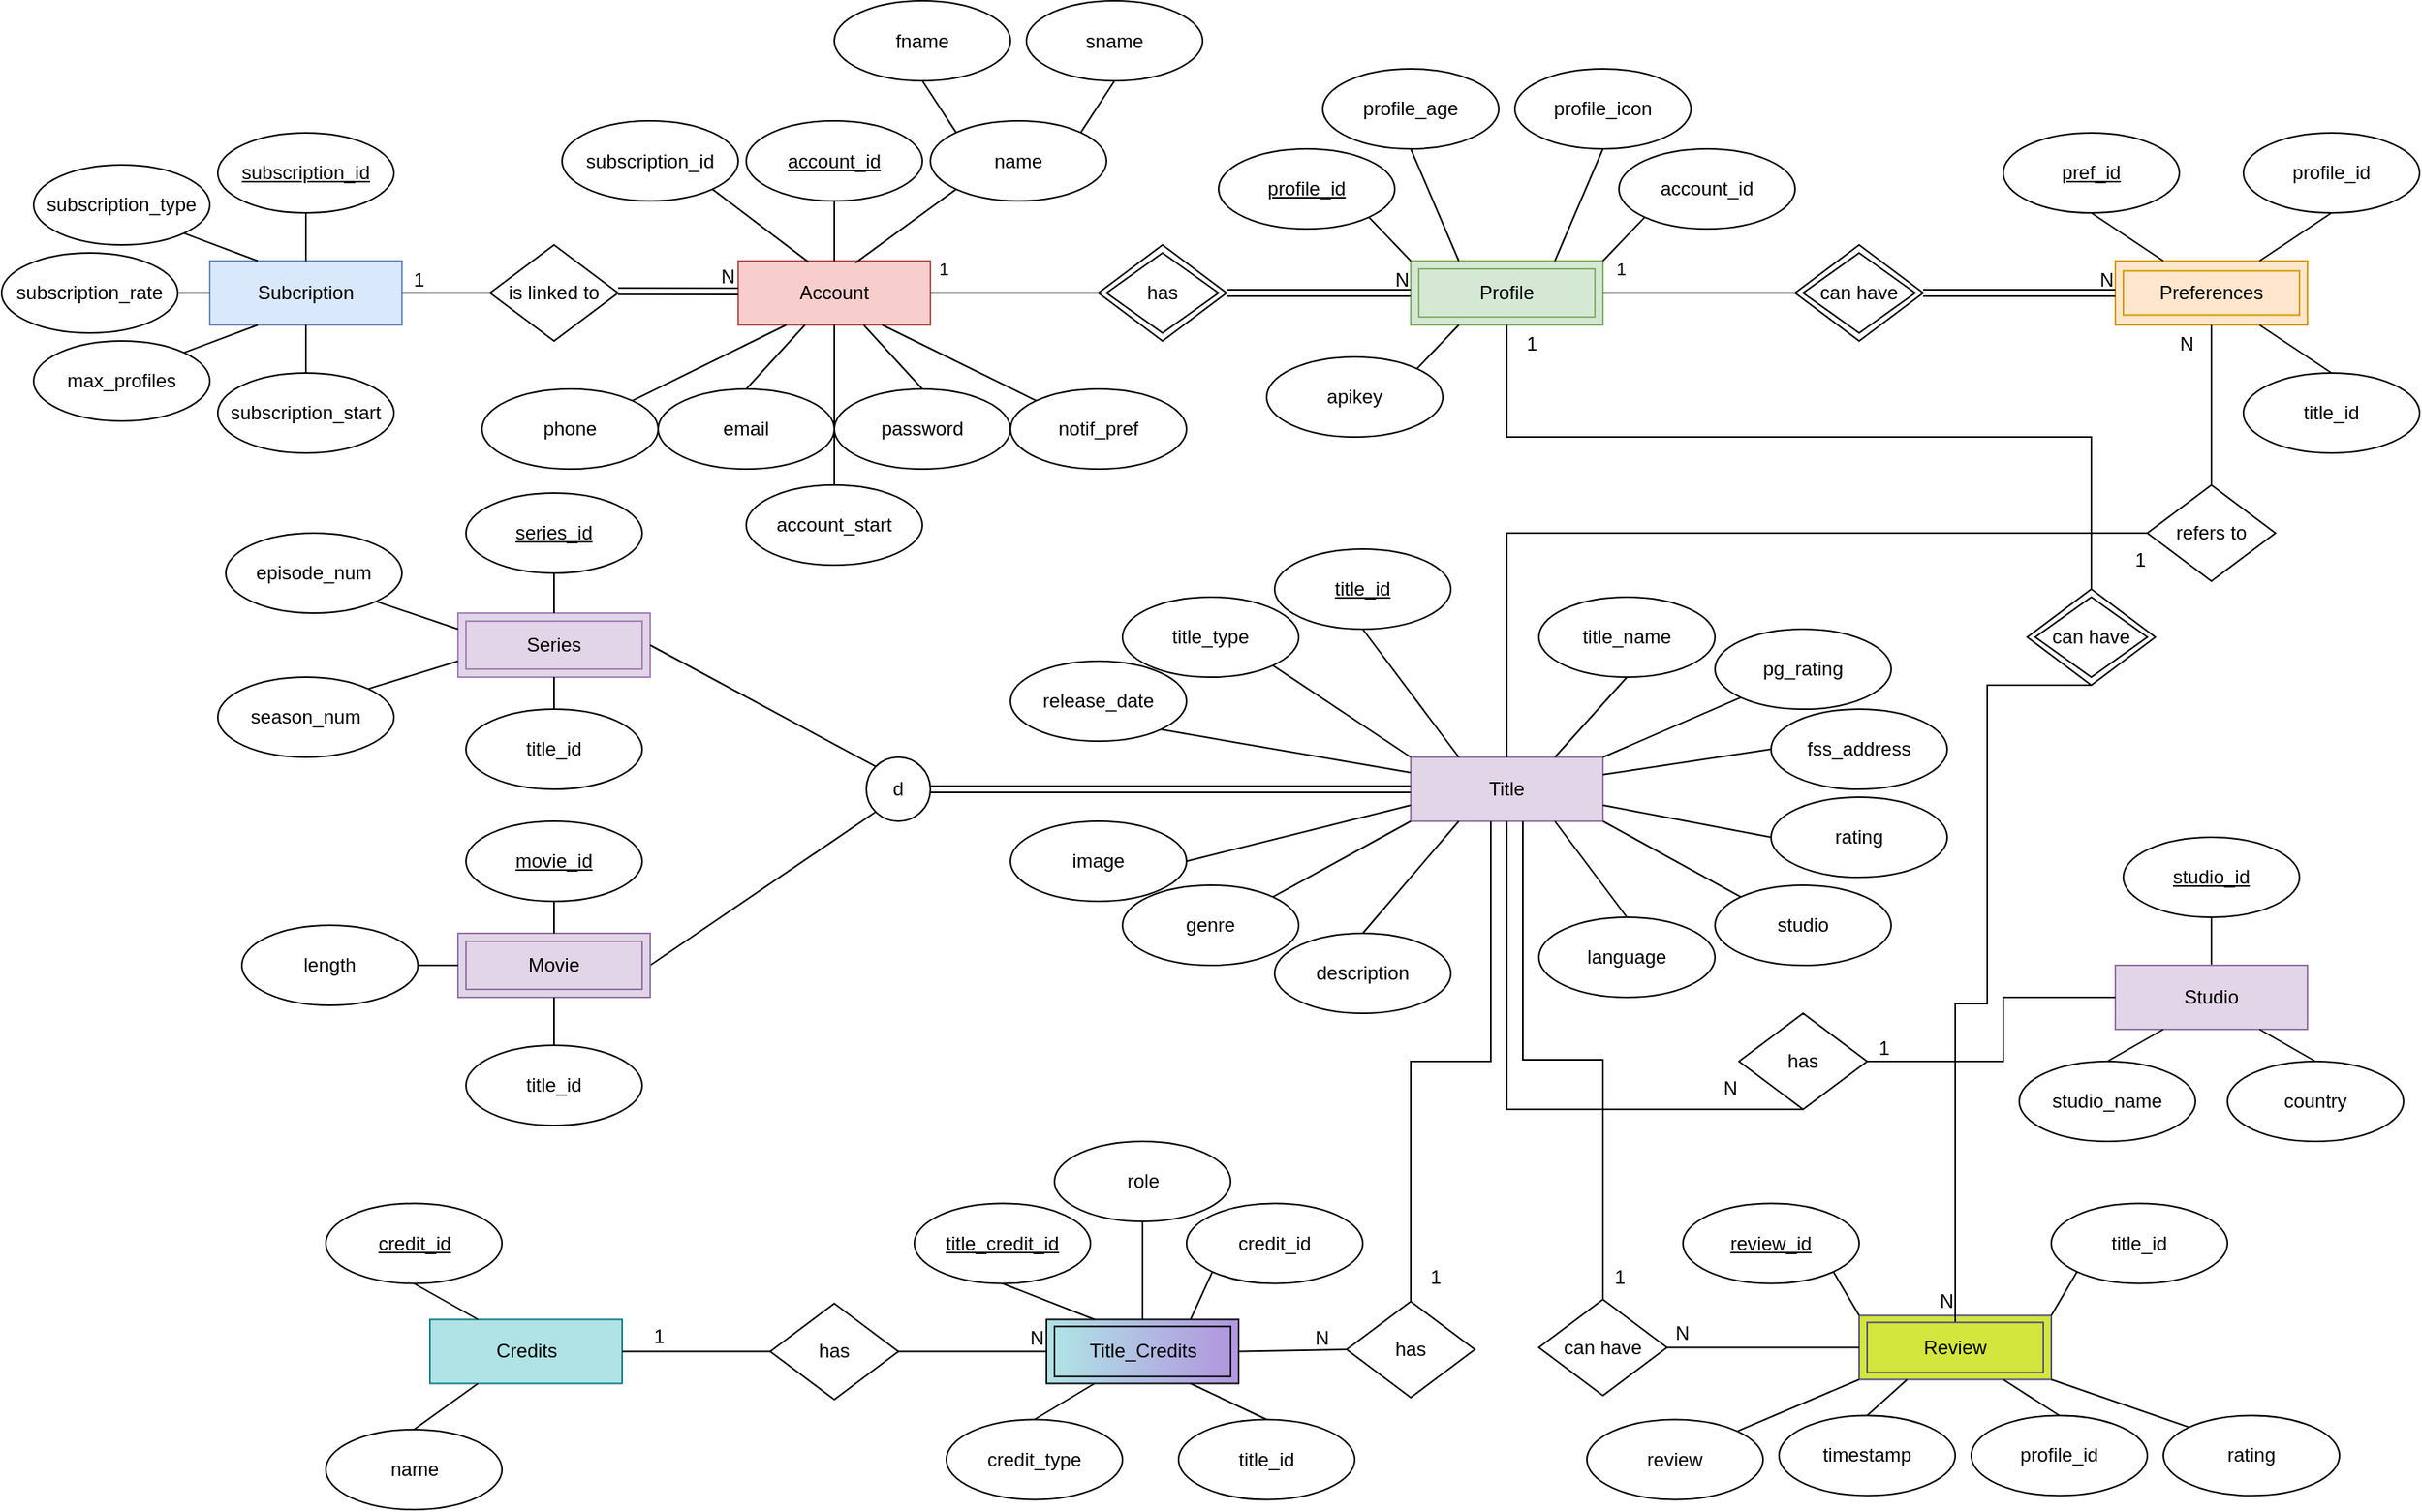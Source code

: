 <mxfile version="24.4.9" type="github">
  <diagram id="R2lEEEUBdFMjLlhIrx00" name="Page-1">
    <mxGraphModel dx="1776" dy="1104" grid="1" gridSize="10" guides="1" tooltips="1" connect="1" arrows="1" fold="1" page="1" pageScale="1" pageWidth="850" pageHeight="1100" math="0" shadow="0" extFonts="Permanent Marker^https://fonts.googleapis.com/css?family=Permanent+Marker">
      <root>
        <mxCell id="0" />
        <mxCell id="1" parent="0" />
        <mxCell id="W5Gu3V_LZRmGCwlLkVDn-148" style="edgeStyle=none;rounded=0;orthogonalLoop=1;jettySize=auto;html=1;exitX=0.5;exitY=1;exitDx=0;exitDy=0;entryX=1;entryY=0;entryDx=0;entryDy=0;strokeColor=default;align=center;verticalAlign=middle;fontFamily=Helvetica;fontSize=11;fontColor=default;labelBackgroundColor=default;endArrow=none;endFill=0;" parent="1" edge="1">
          <mxGeometry relative="1" as="geometry">
            <mxPoint x="541.391" y="808.572" as="targetPoint" />
          </mxGeometry>
        </mxCell>
        <mxCell id="W5Gu3V_LZRmGCwlLkVDn-150" style="edgeStyle=none;rounded=0;orthogonalLoop=1;jettySize=auto;html=1;exitX=0.5;exitY=1;exitDx=0;exitDy=0;entryX=0;entryY=0;entryDx=0;entryDy=0;strokeColor=default;align=center;verticalAlign=middle;fontFamily=Helvetica;fontSize=11;fontColor=default;labelBackgroundColor=default;endArrow=none;endFill=0;" parent="1" edge="1">
          <mxGeometry relative="1" as="geometry">
            <mxPoint x="463.609" y="808.572" as="targetPoint" />
          </mxGeometry>
        </mxCell>
        <mxCell id="sx9IMtEY6BEjtZbtCogX-182" value="Subcription" style="rounded=0;whiteSpace=wrap;html=1;fillColor=#dae8fc;strokeColor=#6c8ebf;" parent="1" vertex="1">
          <mxGeometry x="190" y="200" width="120" height="40" as="geometry" />
        </mxCell>
        <mxCell id="sx9IMtEY6BEjtZbtCogX-183" value="Account" style="rounded=0;whiteSpace=wrap;html=1;fillColor=#f8cecc;strokeColor=#b85450;" parent="1" vertex="1">
          <mxGeometry x="520" y="200" width="120" height="40" as="geometry" />
        </mxCell>
        <mxCell id="sx9IMtEY6BEjtZbtCogX-184" value="" style="whiteSpace=wrap;html=1;fillColor=#d5e8d4;strokeColor=#82b366;" parent="1" vertex="1">
          <mxGeometry x="940" y="200" width="120" height="40" as="geometry" />
        </mxCell>
        <mxCell id="sx9IMtEY6BEjtZbtCogX-185" value="" style="whiteSpace=wrap;html=1;fillColor=#ffe6cc;strokeColor=#d79b00;" parent="1" vertex="1">
          <mxGeometry x="1380" y="200" width="120" height="40" as="geometry" />
        </mxCell>
        <mxCell id="sx9IMtEY6BEjtZbtCogX-186" value="Title" style="whiteSpace=wrap;html=1;fillColor=#e1d5e7;strokeColor=#9673a6;" parent="1" vertex="1">
          <mxGeometry x="940" y="510" width="120" height="40" as="geometry" />
        </mxCell>
        <mxCell id="sx9IMtEY6BEjtZbtCogX-187" style="edgeStyle=none;rounded=0;orthogonalLoop=1;jettySize=auto;html=1;exitX=1;exitY=0.5;exitDx=0;exitDy=0;entryX=0;entryY=1;entryDx=0;entryDy=0;strokeColor=default;align=center;verticalAlign=middle;fontFamily=Helvetica;fontSize=11;fontColor=default;labelBackgroundColor=default;endArrow=none;endFill=0;" parent="1" source="sx9IMtEY6BEjtZbtCogX-188" target="sx9IMtEY6BEjtZbtCogX-283" edge="1">
          <mxGeometry relative="1" as="geometry" />
        </mxCell>
        <mxCell id="sx9IMtEY6BEjtZbtCogX-188" value="" style="whiteSpace=wrap;html=1;fillColor=#e1d5e7;strokeColor=#9673a6;" parent="1" vertex="1">
          <mxGeometry x="345" y="620" width="120" height="40" as="geometry" />
        </mxCell>
        <mxCell id="sx9IMtEY6BEjtZbtCogX-189" value="" style="whiteSpace=wrap;html=1;fillColor=#e1d5e7;strokeColor=#A680B8;perimeterSpacing=0;" parent="1" vertex="1">
          <mxGeometry x="345" y="420" width="120" height="40" as="geometry" />
        </mxCell>
        <mxCell id="sx9IMtEY6BEjtZbtCogX-190" style="edgeStyle=none;rounded=0;orthogonalLoop=1;jettySize=auto;html=1;exitX=0.5;exitY=1;exitDx=0;exitDy=0;entryX=0.5;entryY=0;entryDx=0;entryDy=0;strokeColor=default;align=center;verticalAlign=middle;fontFamily=Helvetica;fontSize=11;fontColor=default;labelBackgroundColor=default;endArrow=none;endFill=0;" parent="1" source="sx9IMtEY6BEjtZbtCogX-191" target="sx9IMtEY6BEjtZbtCogX-182" edge="1">
          <mxGeometry relative="1" as="geometry" />
        </mxCell>
        <mxCell id="sx9IMtEY6BEjtZbtCogX-191" value="&lt;u&gt;subscription_id&lt;/u&gt;" style="ellipse;whiteSpace=wrap;html=1;" parent="1" vertex="1">
          <mxGeometry x="195" y="120" width="110" height="50" as="geometry" />
        </mxCell>
        <mxCell id="sx9IMtEY6BEjtZbtCogX-192" style="rounded=0;orthogonalLoop=1;jettySize=auto;html=1;exitX=1;exitY=1;exitDx=0;exitDy=0;entryX=0.25;entryY=0;entryDx=0;entryDy=0;endArrow=none;endFill=0;" parent="1" source="sx9IMtEY6BEjtZbtCogX-193" target="sx9IMtEY6BEjtZbtCogX-182" edge="1">
          <mxGeometry relative="1" as="geometry" />
        </mxCell>
        <mxCell id="sx9IMtEY6BEjtZbtCogX-193" value="subscription_type" style="ellipse;whiteSpace=wrap;html=1;" parent="1" vertex="1">
          <mxGeometry x="80" y="140" width="110" height="50" as="geometry" />
        </mxCell>
        <mxCell id="sx9IMtEY6BEjtZbtCogX-194" style="edgeStyle=none;rounded=0;orthogonalLoop=1;jettySize=auto;html=1;exitX=0.5;exitY=1;exitDx=0;exitDy=0;entryX=0.5;entryY=0;entryDx=0;entryDy=0;strokeColor=default;align=center;verticalAlign=middle;fontFamily=Helvetica;fontSize=11;fontColor=default;labelBackgroundColor=default;endArrow=none;endFill=0;" parent="1" source="sx9IMtEY6BEjtZbtCogX-195" target="sx9IMtEY6BEjtZbtCogX-183" edge="1">
          <mxGeometry relative="1" as="geometry" />
        </mxCell>
        <mxCell id="sx9IMtEY6BEjtZbtCogX-195" value="&lt;u&gt;account_id&lt;/u&gt;" style="ellipse;whiteSpace=wrap;html=1;" parent="1" vertex="1">
          <mxGeometry x="525" y="112.5" width="110" height="50" as="geometry" />
        </mxCell>
        <mxCell id="sx9IMtEY6BEjtZbtCogX-196" value="name" style="ellipse;whiteSpace=wrap;html=1;" parent="1" vertex="1">
          <mxGeometry x="640" y="112.5" width="110" height="50" as="geometry" />
        </mxCell>
        <mxCell id="sx9IMtEY6BEjtZbtCogX-197" style="edgeStyle=none;rounded=0;orthogonalLoop=1;jettySize=auto;html=1;exitX=0;exitY=0;exitDx=0;exitDy=0;entryX=0.75;entryY=1;entryDx=0;entryDy=0;strokeColor=default;align=center;verticalAlign=middle;fontFamily=Helvetica;fontSize=11;fontColor=default;labelBackgroundColor=default;endArrow=none;endFill=0;" parent="1" source="sx9IMtEY6BEjtZbtCogX-198" target="sx9IMtEY6BEjtZbtCogX-183" edge="1">
          <mxGeometry relative="1" as="geometry" />
        </mxCell>
        <mxCell id="sx9IMtEY6BEjtZbtCogX-198" value="notif_pref" style="ellipse;whiteSpace=wrap;html=1;" parent="1" vertex="1">
          <mxGeometry x="690" y="280" width="110" height="50" as="geometry" />
        </mxCell>
        <mxCell id="sx9IMtEY6BEjtZbtCogX-199" style="edgeStyle=none;rounded=0;orthogonalLoop=1;jettySize=auto;html=1;exitX=0.5;exitY=0;exitDx=0;exitDy=0;strokeColor=default;align=center;verticalAlign=middle;fontFamily=Helvetica;fontSize=11;fontColor=default;labelBackgroundColor=default;endArrow=none;endFill=0;" parent="1" source="sx9IMtEY6BEjtZbtCogX-200" target="sx9IMtEY6BEjtZbtCogX-183" edge="1">
          <mxGeometry relative="1" as="geometry" />
        </mxCell>
        <mxCell id="sx9IMtEY6BEjtZbtCogX-200" value="password" style="ellipse;whiteSpace=wrap;html=1;" parent="1" vertex="1">
          <mxGeometry x="580" y="280" width="110" height="50" as="geometry" />
        </mxCell>
        <mxCell id="sx9IMtEY6BEjtZbtCogX-201" style="edgeStyle=none;rounded=0;orthogonalLoop=1;jettySize=auto;html=1;exitX=0.5;exitY=0;exitDx=0;exitDy=0;strokeColor=default;align=center;verticalAlign=middle;fontFamily=Helvetica;fontSize=11;fontColor=default;labelBackgroundColor=default;endArrow=none;endFill=0;" parent="1" source="sx9IMtEY6BEjtZbtCogX-202" target="sx9IMtEY6BEjtZbtCogX-183" edge="1">
          <mxGeometry relative="1" as="geometry" />
        </mxCell>
        <mxCell id="sx9IMtEY6BEjtZbtCogX-202" value="email&lt;span style=&quot;color: rgba(0, 0, 0, 0); font-family: monospace; font-size: 0px; text-align: start; text-wrap: nowrap;&quot;&gt;%3CmxGraphModel%3E%3Croot%3E%3CmxCell%20id%3D%220%22%2F%3E%3CmxCell%20id%3D%221%22%20parent%3D%220%22%2F%3E%3CmxCell%20id%3D%222%22%20value%3D%22user_id%22%20style%3D%22ellipse%3BwhiteSpace%3Dwrap%3Bhtml%3D1%3B%22%20vertex%3D%221%22%20parent%3D%221%22%3E%3CmxGeometry%20x%3D%22300%22%20y%3D%22500%22%20width%3D%22110%22%20height%3D%2250%22%20as%3D%22geometry%22%2F%3E%3C%2FmxCell%3E%3C%2Froot%3E%3C%2FmxGraphModel%3E&lt;/span&gt;&lt;span style=&quot;color: rgba(0, 0, 0, 0); font-family: monospace; font-size: 0px; text-align: start; text-wrap: nowrap;&quot;&gt;%3CmxGraphModel%3E%3Croot%3E%3CmxCell%20id%3D%220%22%2F%3E%3CmxCell%20id%3D%221%22%20parent%3D%220%22%2F%3E%3CmxCell%20id%3D%222%22%20value%3D%22user_id%22%20style%3D%22ellipse%3BwhiteSpace%3Dwrap%3Bhtml%3D1%3B%22%20vertex%3D%221%22%20parent%3D%221%22%3E%3CmxGeometry%20x%3D%22300%22%20y%3D%22500%22%20width%3D%22110%22%20height%3D%2250%22%20as%3D%22geometry%22%2F%3E%3C%2FmxCell%3E%3C%2Froot%3E%3C%2FmxGraphModel%3E&lt;/span&gt;" style="ellipse;whiteSpace=wrap;html=1;" parent="1" vertex="1">
          <mxGeometry x="470" y="280" width="110" height="50" as="geometry" />
        </mxCell>
        <mxCell id="sx9IMtEY6BEjtZbtCogX-203" style="rounded=0;orthogonalLoop=1;jettySize=auto;html=1;exitX=1;exitY=0;exitDx=0;exitDy=0;entryX=0.25;entryY=1;entryDx=0;entryDy=0;endArrow=none;endFill=0;" parent="1" source="sx9IMtEY6BEjtZbtCogX-204" target="sx9IMtEY6BEjtZbtCogX-183" edge="1">
          <mxGeometry relative="1" as="geometry" />
        </mxCell>
        <mxCell id="sx9IMtEY6BEjtZbtCogX-204" value="phone" style="ellipse;whiteSpace=wrap;html=1;" parent="1" vertex="1">
          <mxGeometry x="360" y="280" width="110" height="50" as="geometry" />
        </mxCell>
        <mxCell id="sx9IMtEY6BEjtZbtCogX-205" value="subscription_id" style="ellipse;whiteSpace=wrap;html=1;" parent="1" vertex="1">
          <mxGeometry x="410" y="112.5" width="110" height="50" as="geometry" />
        </mxCell>
        <mxCell id="sx9IMtEY6BEjtZbtCogX-206" style="edgeStyle=none;rounded=0;orthogonalLoop=1;jettySize=auto;html=1;exitX=0.5;exitY=1;exitDx=0;exitDy=0;entryX=0;entryY=0;entryDx=0;entryDy=0;strokeColor=default;align=center;verticalAlign=middle;fontFamily=Helvetica;fontSize=11;fontColor=default;labelBackgroundColor=default;endArrow=none;endFill=0;" parent="1" source="sx9IMtEY6BEjtZbtCogX-207" target="sx9IMtEY6BEjtZbtCogX-196" edge="1">
          <mxGeometry relative="1" as="geometry" />
        </mxCell>
        <mxCell id="sx9IMtEY6BEjtZbtCogX-207" value="fname" style="ellipse;whiteSpace=wrap;html=1;" parent="1" vertex="1">
          <mxGeometry x="580" y="37.5" width="110" height="50" as="geometry" />
        </mxCell>
        <mxCell id="sx9IMtEY6BEjtZbtCogX-208" style="edgeStyle=none;rounded=0;orthogonalLoop=1;jettySize=auto;html=1;exitX=0.5;exitY=1;exitDx=0;exitDy=0;entryX=1;entryY=0;entryDx=0;entryDy=0;strokeColor=default;align=center;verticalAlign=middle;fontFamily=Helvetica;fontSize=11;fontColor=default;labelBackgroundColor=default;endArrow=none;endFill=0;" parent="1" source="sx9IMtEY6BEjtZbtCogX-209" target="sx9IMtEY6BEjtZbtCogX-196" edge="1">
          <mxGeometry relative="1" as="geometry" />
        </mxCell>
        <mxCell id="sx9IMtEY6BEjtZbtCogX-209" value="sname" style="ellipse;whiteSpace=wrap;html=1;" parent="1" vertex="1">
          <mxGeometry x="700" y="37.5" width="110" height="50" as="geometry" />
        </mxCell>
        <mxCell id="sx9IMtEY6BEjtZbtCogX-210" style="edgeStyle=none;rounded=0;orthogonalLoop=1;jettySize=auto;html=1;exitX=0;exitY=1;exitDx=0;exitDy=0;entryX=1;entryY=0;entryDx=0;entryDy=0;strokeColor=default;align=center;verticalAlign=middle;fontFamily=Helvetica;fontSize=11;fontColor=default;labelBackgroundColor=default;endArrow=none;endFill=0;" parent="1" source="sx9IMtEY6BEjtZbtCogX-211" target="sx9IMtEY6BEjtZbtCogX-184" edge="1">
          <mxGeometry relative="1" as="geometry" />
        </mxCell>
        <mxCell id="sx9IMtEY6BEjtZbtCogX-211" value="account_id" style="ellipse;whiteSpace=wrap;html=1;" parent="1" vertex="1">
          <mxGeometry x="1070" y="130" width="110" height="50" as="geometry" />
        </mxCell>
        <mxCell id="sx9IMtEY6BEjtZbtCogX-212" style="edgeStyle=none;rounded=0;orthogonalLoop=1;jettySize=auto;html=1;exitX=1;exitY=1;exitDx=0;exitDy=0;entryX=0;entryY=0;entryDx=0;entryDy=0;strokeColor=default;align=center;verticalAlign=middle;fontFamily=Helvetica;fontSize=11;fontColor=default;labelBackgroundColor=default;endArrow=none;endFill=0;" parent="1" source="sx9IMtEY6BEjtZbtCogX-213" target="sx9IMtEY6BEjtZbtCogX-184" edge="1">
          <mxGeometry relative="1" as="geometry" />
        </mxCell>
        <mxCell id="sx9IMtEY6BEjtZbtCogX-213" value="&lt;u&gt;profile_id&lt;/u&gt;" style="ellipse;whiteSpace=wrap;html=1;" parent="1" vertex="1">
          <mxGeometry x="820" y="130" width="110" height="50" as="geometry" />
        </mxCell>
        <mxCell id="sx9IMtEY6BEjtZbtCogX-214" style="edgeStyle=none;rounded=0;orthogonalLoop=1;jettySize=auto;html=1;exitX=0.5;exitY=1;exitDx=0;exitDy=0;entryX=0.75;entryY=0;entryDx=0;entryDy=0;strokeColor=default;align=center;verticalAlign=middle;fontFamily=Helvetica;fontSize=11;fontColor=default;labelBackgroundColor=default;endArrow=none;endFill=0;" parent="1" source="sx9IMtEY6BEjtZbtCogX-215" target="sx9IMtEY6BEjtZbtCogX-184" edge="1">
          <mxGeometry relative="1" as="geometry" />
        </mxCell>
        <mxCell id="sx9IMtEY6BEjtZbtCogX-215" value="profile_icon" style="ellipse;whiteSpace=wrap;html=1;" parent="1" vertex="1">
          <mxGeometry x="1005" y="80" width="110" height="50" as="geometry" />
        </mxCell>
        <mxCell id="sx9IMtEY6BEjtZbtCogX-216" style="edgeStyle=none;rounded=0;orthogonalLoop=1;jettySize=auto;html=1;exitX=0.5;exitY=1;exitDx=0;exitDy=0;entryX=0.25;entryY=0;entryDx=0;entryDy=0;strokeColor=default;align=center;verticalAlign=middle;fontFamily=Helvetica;fontSize=11;fontColor=default;labelBackgroundColor=default;endArrow=none;endFill=0;" parent="1" source="sx9IMtEY6BEjtZbtCogX-217" target="sx9IMtEY6BEjtZbtCogX-184" edge="1">
          <mxGeometry relative="1" as="geometry" />
        </mxCell>
        <mxCell id="sx9IMtEY6BEjtZbtCogX-217" value="profile_age" style="ellipse;whiteSpace=wrap;html=1;" parent="1" vertex="1">
          <mxGeometry x="885" y="80" width="110" height="50" as="geometry" />
        </mxCell>
        <mxCell id="sx9IMtEY6BEjtZbtCogX-218" style="edgeStyle=none;rounded=0;orthogonalLoop=1;jettySize=auto;html=1;exitX=0.5;exitY=1;exitDx=0;exitDy=0;entryX=0.25;entryY=0;entryDx=0;entryDy=0;strokeColor=default;align=center;verticalAlign=middle;fontFamily=Helvetica;fontSize=11;fontColor=default;labelBackgroundColor=default;endArrow=none;endFill=0;" parent="1" source="sx9IMtEY6BEjtZbtCogX-219" target="sx9IMtEY6BEjtZbtCogX-186" edge="1">
          <mxGeometry relative="1" as="geometry" />
        </mxCell>
        <mxCell id="sx9IMtEY6BEjtZbtCogX-219" value="&lt;u&gt;title_id&lt;/u&gt;" style="ellipse;whiteSpace=wrap;html=1;" parent="1" vertex="1">
          <mxGeometry x="855" y="380" width="110" height="50" as="geometry" />
        </mxCell>
        <mxCell id="sx9IMtEY6BEjtZbtCogX-220" style="edgeStyle=none;rounded=0;orthogonalLoop=1;jettySize=auto;html=1;exitX=0.5;exitY=1;exitDx=0;exitDy=0;entryX=0.75;entryY=0;entryDx=0;entryDy=0;strokeColor=default;align=center;verticalAlign=middle;fontFamily=Helvetica;fontSize=11;fontColor=default;labelBackgroundColor=default;endArrow=none;endFill=0;" parent="1" source="sx9IMtEY6BEjtZbtCogX-221" target="sx9IMtEY6BEjtZbtCogX-186" edge="1">
          <mxGeometry relative="1" as="geometry" />
        </mxCell>
        <mxCell id="sx9IMtEY6BEjtZbtCogX-221" value="title_name" style="ellipse;whiteSpace=wrap;html=1;" parent="1" vertex="1">
          <mxGeometry x="1020" y="410" width="110" height="50" as="geometry" />
        </mxCell>
        <mxCell id="sx9IMtEY6BEjtZbtCogX-222" style="edgeStyle=none;rounded=0;orthogonalLoop=1;jettySize=auto;html=1;exitX=1;exitY=0;exitDx=0;exitDy=0;entryX=0;entryY=1;entryDx=0;entryDy=0;strokeColor=default;align=center;verticalAlign=middle;fontFamily=Helvetica;fontSize=11;fontColor=default;labelBackgroundColor=default;endArrow=none;endFill=0;" parent="1" source="sx9IMtEY6BEjtZbtCogX-223" target="sx9IMtEY6BEjtZbtCogX-186" edge="1">
          <mxGeometry relative="1" as="geometry" />
        </mxCell>
        <mxCell id="sx9IMtEY6BEjtZbtCogX-223" value="genre" style="ellipse;whiteSpace=wrap;html=1;" parent="1" vertex="1">
          <mxGeometry x="760" y="590" width="110" height="50" as="geometry" />
        </mxCell>
        <mxCell id="sx9IMtEY6BEjtZbtCogX-224" style="edgeStyle=none;rounded=0;orthogonalLoop=1;jettySize=auto;html=1;exitX=0.5;exitY=0;exitDx=0;exitDy=0;entryX=0.75;entryY=1;entryDx=0;entryDy=0;strokeColor=default;align=center;verticalAlign=middle;fontFamily=Helvetica;fontSize=11;fontColor=default;labelBackgroundColor=default;endArrow=none;endFill=0;" parent="1" source="sx9IMtEY6BEjtZbtCogX-225" target="sx9IMtEY6BEjtZbtCogX-186" edge="1">
          <mxGeometry relative="1" as="geometry" />
        </mxCell>
        <mxCell id="sx9IMtEY6BEjtZbtCogX-225" value="language" style="ellipse;whiteSpace=wrap;html=1;" parent="1" vertex="1">
          <mxGeometry x="1020" y="610" width="110" height="50" as="geometry" />
        </mxCell>
        <mxCell id="sx9IMtEY6BEjtZbtCogX-226" style="edgeStyle=none;rounded=0;orthogonalLoop=1;jettySize=auto;html=1;exitX=0;exitY=1;exitDx=0;exitDy=0;entryX=1;entryY=0;entryDx=0;entryDy=0;strokeColor=default;align=center;verticalAlign=middle;fontFamily=Helvetica;fontSize=11;fontColor=default;labelBackgroundColor=default;endArrow=none;endFill=0;" parent="1" source="sx9IMtEY6BEjtZbtCogX-227" target="sx9IMtEY6BEjtZbtCogX-186" edge="1">
          <mxGeometry relative="1" as="geometry" />
        </mxCell>
        <mxCell id="sx9IMtEY6BEjtZbtCogX-227" value="pg_rating" style="ellipse;whiteSpace=wrap;html=1;" parent="1" vertex="1">
          <mxGeometry x="1130" y="430" width="110" height="50" as="geometry" />
        </mxCell>
        <mxCell id="sx9IMtEY6BEjtZbtCogX-228" style="edgeStyle=none;rounded=0;orthogonalLoop=1;jettySize=auto;html=1;exitX=1;exitY=0.5;exitDx=0;exitDy=0;entryX=0;entryY=0.75;entryDx=0;entryDy=0;strokeColor=default;align=center;verticalAlign=middle;fontFamily=Helvetica;fontSize=11;fontColor=default;labelBackgroundColor=default;endArrow=none;endFill=0;" parent="1" source="sx9IMtEY6BEjtZbtCogX-229" target="sx9IMtEY6BEjtZbtCogX-186" edge="1">
          <mxGeometry relative="1" as="geometry" />
        </mxCell>
        <mxCell id="sx9IMtEY6BEjtZbtCogX-229" value="image" style="ellipse;whiteSpace=wrap;html=1;" parent="1" vertex="1">
          <mxGeometry x="690" y="550" width="110" height="50" as="geometry" />
        </mxCell>
        <mxCell id="sx9IMtEY6BEjtZbtCogX-230" style="edgeStyle=none;rounded=0;orthogonalLoop=1;jettySize=auto;html=1;exitX=0.5;exitY=0;exitDx=0;exitDy=0;entryX=0.25;entryY=1;entryDx=0;entryDy=0;strokeColor=default;align=center;verticalAlign=middle;fontFamily=Helvetica;fontSize=11;fontColor=default;labelBackgroundColor=default;endArrow=none;endFill=0;" parent="1" source="sx9IMtEY6BEjtZbtCogX-231" target="sx9IMtEY6BEjtZbtCogX-186" edge="1">
          <mxGeometry relative="1" as="geometry" />
        </mxCell>
        <mxCell id="sx9IMtEY6BEjtZbtCogX-231" value="description" style="ellipse;whiteSpace=wrap;html=1;" parent="1" vertex="1">
          <mxGeometry x="855" y="620" width="110" height="50" as="geometry" />
        </mxCell>
        <mxCell id="sx9IMtEY6BEjtZbtCogX-232" style="edgeStyle=none;rounded=0;orthogonalLoop=1;jettySize=auto;html=1;exitX=0;exitY=0.5;exitDx=0;exitDy=0;entryX=1;entryY=0.75;entryDx=0;entryDy=0;strokeColor=default;align=center;verticalAlign=middle;fontFamily=Helvetica;fontSize=11;fontColor=default;labelBackgroundColor=default;endArrow=none;endFill=0;" parent="1" source="sx9IMtEY6BEjtZbtCogX-233" target="sx9IMtEY6BEjtZbtCogX-186" edge="1">
          <mxGeometry relative="1" as="geometry" />
        </mxCell>
        <mxCell id="sx9IMtEY6BEjtZbtCogX-233" value="rating" style="ellipse;whiteSpace=wrap;html=1;" parent="1" vertex="1">
          <mxGeometry x="1165" y="535" width="110" height="50" as="geometry" />
        </mxCell>
        <mxCell id="sx9IMtEY6BEjtZbtCogX-234" style="edgeStyle=none;rounded=0;orthogonalLoop=1;jettySize=auto;html=1;exitX=1;exitY=1;exitDx=0;exitDy=0;strokeColor=default;align=center;verticalAlign=middle;fontFamily=Helvetica;fontSize=11;fontColor=default;labelBackgroundColor=default;endArrow=none;endFill=0;" parent="1" source="sx9IMtEY6BEjtZbtCogX-235" target="sx9IMtEY6BEjtZbtCogX-186" edge="1">
          <mxGeometry relative="1" as="geometry" />
        </mxCell>
        <mxCell id="sx9IMtEY6BEjtZbtCogX-235" value="release_date" style="ellipse;whiteSpace=wrap;html=1;" parent="1" vertex="1">
          <mxGeometry x="690" y="450" width="110" height="50" as="geometry" />
        </mxCell>
        <mxCell id="sx9IMtEY6BEjtZbtCogX-236" style="edgeStyle=none;rounded=0;orthogonalLoop=1;jettySize=auto;html=1;exitX=1;exitY=1;exitDx=0;exitDy=0;entryX=0;entryY=0;entryDx=0;entryDy=0;strokeColor=default;align=center;verticalAlign=middle;fontFamily=Helvetica;fontSize=11;fontColor=default;labelBackgroundColor=default;endArrow=none;endFill=0;" parent="1" source="sx9IMtEY6BEjtZbtCogX-237" target="sx9IMtEY6BEjtZbtCogX-186" edge="1">
          <mxGeometry relative="1" as="geometry" />
        </mxCell>
        <mxCell id="sx9IMtEY6BEjtZbtCogX-237" value="title_type" style="ellipse;whiteSpace=wrap;html=1;" parent="1" vertex="1">
          <mxGeometry x="760" y="410" width="110" height="50" as="geometry" />
        </mxCell>
        <mxCell id="sx9IMtEY6BEjtZbtCogX-238" style="edgeStyle=none;rounded=0;orthogonalLoop=1;jettySize=auto;html=1;exitX=0.5;exitY=1;exitDx=0;exitDy=0;entryX=0.75;entryY=0;entryDx=0;entryDy=0;strokeColor=default;align=center;verticalAlign=middle;fontFamily=Helvetica;fontSize=11;fontColor=default;labelBackgroundColor=default;endArrow=none;endFill=0;" parent="1" source="sx9IMtEY6BEjtZbtCogX-239" target="sx9IMtEY6BEjtZbtCogX-185" edge="1">
          <mxGeometry relative="1" as="geometry" />
        </mxCell>
        <mxCell id="sx9IMtEY6BEjtZbtCogX-239" value="profile_id" style="ellipse;whiteSpace=wrap;html=1;" parent="1" vertex="1">
          <mxGeometry x="1460" y="120" width="110" height="50" as="geometry" />
        </mxCell>
        <mxCell id="sx9IMtEY6BEjtZbtCogX-240" style="edgeStyle=none;rounded=0;orthogonalLoop=1;jettySize=auto;html=1;exitX=0.5;exitY=1;exitDx=0;exitDy=0;entryX=0.25;entryY=0;entryDx=0;entryDy=0;strokeColor=default;align=center;verticalAlign=middle;fontFamily=Helvetica;fontSize=11;fontColor=default;labelBackgroundColor=default;endArrow=none;endFill=0;" parent="1" source="sx9IMtEY6BEjtZbtCogX-241" target="sx9IMtEY6BEjtZbtCogX-185" edge="1">
          <mxGeometry relative="1" as="geometry" />
        </mxCell>
        <mxCell id="sx9IMtEY6BEjtZbtCogX-241" value="&lt;u&gt;pref_id&lt;/u&gt;" style="ellipse;whiteSpace=wrap;html=1;" parent="1" vertex="1">
          <mxGeometry x="1310" y="120" width="110" height="50" as="geometry" />
        </mxCell>
        <mxCell id="sx9IMtEY6BEjtZbtCogX-242" style="edgeStyle=none;rounded=0;orthogonalLoop=1;jettySize=auto;html=1;exitX=0.5;exitY=0;exitDx=0;exitDy=0;entryX=0.75;entryY=1;entryDx=0;entryDy=0;strokeColor=default;align=center;verticalAlign=middle;fontFamily=Helvetica;fontSize=11;fontColor=default;labelBackgroundColor=default;endArrow=none;endFill=0;" parent="1" source="sx9IMtEY6BEjtZbtCogX-243" target="sx9IMtEY6BEjtZbtCogX-185" edge="1">
          <mxGeometry relative="1" as="geometry" />
        </mxCell>
        <mxCell id="sx9IMtEY6BEjtZbtCogX-243" value="title_id" style="ellipse;whiteSpace=wrap;html=1;" parent="1" vertex="1">
          <mxGeometry x="1460" y="270" width="110" height="50" as="geometry" />
        </mxCell>
        <mxCell id="sx9IMtEY6BEjtZbtCogX-244" value="" style="whiteSpace=wrap;html=1;fillColor=#d2e63d;strokeColor=#56517e;" parent="1" vertex="1">
          <mxGeometry x="1220" y="858.75" width="120" height="40" as="geometry" />
        </mxCell>
        <mxCell id="sx9IMtEY6BEjtZbtCogX-245" style="edgeStyle=none;rounded=0;orthogonalLoop=1;jettySize=auto;html=1;exitX=1;exitY=1;exitDx=0;exitDy=0;entryX=0;entryY=0;entryDx=0;entryDy=0;strokeColor=default;align=center;verticalAlign=middle;fontFamily=Helvetica;fontSize=11;fontColor=default;labelBackgroundColor=default;endArrow=none;endFill=0;" parent="1" source="sx9IMtEY6BEjtZbtCogX-246" target="sx9IMtEY6BEjtZbtCogX-244" edge="1">
          <mxGeometry relative="1" as="geometry" />
        </mxCell>
        <mxCell id="sx9IMtEY6BEjtZbtCogX-246" value="&lt;u&gt;review_id&lt;/u&gt;" style="ellipse;whiteSpace=wrap;html=1;" parent="1" vertex="1">
          <mxGeometry x="1110" y="788.75" width="110" height="50" as="geometry" />
        </mxCell>
        <mxCell id="sx9IMtEY6BEjtZbtCogX-247" style="edgeStyle=none;rounded=0;orthogonalLoop=1;jettySize=auto;html=1;exitX=0.5;exitY=0;exitDx=0;exitDy=0;entryX=0.25;entryY=1;entryDx=0;entryDy=0;strokeColor=default;align=center;verticalAlign=middle;fontFamily=Helvetica;fontSize=11;fontColor=default;labelBackgroundColor=default;endArrow=none;endFill=0;" parent="1" source="sx9IMtEY6BEjtZbtCogX-248" target="sx9IMtEY6BEjtZbtCogX-244" edge="1">
          <mxGeometry relative="1" as="geometry" />
        </mxCell>
        <mxCell id="sx9IMtEY6BEjtZbtCogX-248" value="timestamp" style="ellipse;whiteSpace=wrap;html=1;" parent="1" vertex="1">
          <mxGeometry x="1170" y="921.25" width="110" height="50" as="geometry" />
        </mxCell>
        <mxCell id="sx9IMtEY6BEjtZbtCogX-249" style="edgeStyle=none;rounded=0;orthogonalLoop=1;jettySize=auto;html=1;exitX=0.5;exitY=0;exitDx=0;exitDy=0;entryX=0.75;entryY=1;entryDx=0;entryDy=0;strokeColor=default;align=center;verticalAlign=middle;fontFamily=Helvetica;fontSize=11;fontColor=default;labelBackgroundColor=default;endArrow=none;endFill=0;" parent="1" source="sx9IMtEY6BEjtZbtCogX-250" target="sx9IMtEY6BEjtZbtCogX-244" edge="1">
          <mxGeometry relative="1" as="geometry" />
        </mxCell>
        <mxCell id="sx9IMtEY6BEjtZbtCogX-250" value="profile_id" style="ellipse;whiteSpace=wrap;html=1;" parent="1" vertex="1">
          <mxGeometry x="1290" y="921.25" width="110" height="50" as="geometry" />
        </mxCell>
        <mxCell id="sx9IMtEY6BEjtZbtCogX-251" style="edgeStyle=none;rounded=0;orthogonalLoop=1;jettySize=auto;html=1;exitX=0;exitY=1;exitDx=0;exitDy=0;entryX=1;entryY=0;entryDx=0;entryDy=0;strokeColor=default;align=center;verticalAlign=middle;fontFamily=Helvetica;fontSize=11;fontColor=default;labelBackgroundColor=default;endArrow=none;endFill=0;" parent="1" source="sx9IMtEY6BEjtZbtCogX-252" target="sx9IMtEY6BEjtZbtCogX-244" edge="1">
          <mxGeometry relative="1" as="geometry" />
        </mxCell>
        <mxCell id="sx9IMtEY6BEjtZbtCogX-252" value="title_id" style="ellipse;whiteSpace=wrap;html=1;" parent="1" vertex="1">
          <mxGeometry x="1340" y="788.75" width="110" height="50" as="geometry" />
        </mxCell>
        <mxCell id="sx9IMtEY6BEjtZbtCogX-253" style="edgeStyle=none;rounded=0;orthogonalLoop=1;jettySize=auto;html=1;exitX=1;exitY=0;exitDx=0;exitDy=0;entryX=0;entryY=1;entryDx=0;entryDy=0;strokeColor=default;align=center;verticalAlign=middle;fontFamily=Helvetica;fontSize=11;fontColor=default;labelBackgroundColor=default;endArrow=none;endFill=0;" parent="1" source="sx9IMtEY6BEjtZbtCogX-254" target="sx9IMtEY6BEjtZbtCogX-244" edge="1">
          <mxGeometry relative="1" as="geometry" />
        </mxCell>
        <mxCell id="sx9IMtEY6BEjtZbtCogX-254" value="review" style="ellipse;whiteSpace=wrap;html=1;" parent="1" vertex="1">
          <mxGeometry x="1050" y="923.75" width="110" height="50" as="geometry" />
        </mxCell>
        <mxCell id="sx9IMtEY6BEjtZbtCogX-255" style="edgeStyle=none;rounded=0;orthogonalLoop=1;jettySize=auto;html=1;exitX=0;exitY=0;exitDx=0;exitDy=0;entryX=1;entryY=1;entryDx=0;entryDy=0;strokeColor=default;align=center;verticalAlign=middle;fontFamily=Helvetica;fontSize=11;fontColor=default;labelBackgroundColor=default;endArrow=none;endFill=0;" parent="1" source="sx9IMtEY6BEjtZbtCogX-256" target="sx9IMtEY6BEjtZbtCogX-244" edge="1">
          <mxGeometry relative="1" as="geometry" />
        </mxCell>
        <mxCell id="sx9IMtEY6BEjtZbtCogX-256" value="rating" style="ellipse;whiteSpace=wrap;html=1;" parent="1" vertex="1">
          <mxGeometry x="1410" y="921.25" width="110" height="50" as="geometry" />
        </mxCell>
        <mxCell id="sx9IMtEY6BEjtZbtCogX-257" value="is linked to" style="rhombus;whiteSpace=wrap;html=1;" parent="1" vertex="1">
          <mxGeometry x="365" y="190" width="80" height="60" as="geometry" />
        </mxCell>
        <mxCell id="sx9IMtEY6BEjtZbtCogX-258" style="edgeStyle=orthogonalEdgeStyle;rounded=0;orthogonalLoop=1;jettySize=auto;html=1;endArrow=none;endFill=0;" parent="1" source="sx9IMtEY6BEjtZbtCogX-259" target="sx9IMtEY6BEjtZbtCogX-183" edge="1">
          <mxGeometry relative="1" as="geometry" />
        </mxCell>
        <mxCell id="sx9IMtEY6BEjtZbtCogX-259" value="" style="rhombus;whiteSpace=wrap;html=1;" parent="1" vertex="1">
          <mxGeometry x="745" y="190" width="80" height="60" as="geometry" />
        </mxCell>
        <mxCell id="sx9IMtEY6BEjtZbtCogX-260" style="edgeStyle=orthogonalEdgeStyle;rounded=0;orthogonalLoop=1;jettySize=auto;html=1;endArrow=none;endFill=0;exitX=0;exitY=0.5;exitDx=0;exitDy=0;" parent="1" source="sx9IMtEY6BEjtZbtCogX-326" target="sx9IMtEY6BEjtZbtCogX-184" edge="1">
          <mxGeometry relative="1" as="geometry">
            <mxPoint x="1180" y="220" as="sourcePoint" />
          </mxGeometry>
        </mxCell>
        <mxCell id="sx9IMtEY6BEjtZbtCogX-261" value="1" style="edgeLabel;html=1;align=center;verticalAlign=middle;resizable=0;points=[];" parent="sx9IMtEY6BEjtZbtCogX-260" vertex="1" connectable="0">
          <mxGeometry x="-0.022" y="5" relative="1" as="geometry">
            <mxPoint x="-51" y="-20" as="offset" />
          </mxGeometry>
        </mxCell>
        <mxCell id="sx9IMtEY6BEjtZbtCogX-262" style="edgeStyle=orthogonalEdgeStyle;rounded=0;orthogonalLoop=1;jettySize=auto;html=1;endArrow=none;endFill=0;" parent="1" source="sx9IMtEY6BEjtZbtCogX-263" edge="1">
          <mxGeometry relative="1" as="geometry">
            <mxPoint x="990" y="550" as="targetPoint" />
            <Array as="points">
              <mxPoint x="940" y="700" />
              <mxPoint x="990" y="700" />
              <mxPoint x="990" y="550" />
            </Array>
          </mxGeometry>
        </mxCell>
        <mxCell id="sx9IMtEY6BEjtZbtCogX-263" value="has" style="rhombus;whiteSpace=wrap;html=1;" parent="1" vertex="1">
          <mxGeometry x="900" y="850" width="80" height="60" as="geometry" />
        </mxCell>
        <mxCell id="sx9IMtEY6BEjtZbtCogX-264" style="edgeStyle=orthogonalEdgeStyle;rounded=0;orthogonalLoop=1;jettySize=auto;html=1;endArrow=none;endFill=0;" parent="1" source="sx9IMtEY6BEjtZbtCogX-266" target="sx9IMtEY6BEjtZbtCogX-186" edge="1">
          <mxGeometry relative="1" as="geometry">
            <Array as="points">
              <mxPoint x="1060" y="699" />
              <mxPoint x="1010" y="699" />
            </Array>
          </mxGeometry>
        </mxCell>
        <mxCell id="sx9IMtEY6BEjtZbtCogX-265" style="edgeStyle=orthogonalEdgeStyle;rounded=0;orthogonalLoop=1;jettySize=auto;html=1;endArrow=none;endFill=0;" parent="1" source="sx9IMtEY6BEjtZbtCogX-266" target="sx9IMtEY6BEjtZbtCogX-244" edge="1">
          <mxGeometry relative="1" as="geometry" />
        </mxCell>
        <mxCell id="sx9IMtEY6BEjtZbtCogX-266" value="can have" style="rhombus;whiteSpace=wrap;html=1;" parent="1" vertex="1">
          <mxGeometry x="1020" y="848.75" width="80" height="60" as="geometry" />
        </mxCell>
        <mxCell id="sx9IMtEY6BEjtZbtCogX-267" style="edgeStyle=orthogonalEdgeStyle;rounded=0;orthogonalLoop=1;jettySize=auto;html=1;endArrow=none;endFill=0;" parent="1" source="sx9IMtEY6BEjtZbtCogX-269" target="sx9IMtEY6BEjtZbtCogX-186" edge="1">
          <mxGeometry relative="1" as="geometry" />
        </mxCell>
        <mxCell id="sx9IMtEY6BEjtZbtCogX-268" style="edgeStyle=orthogonalEdgeStyle;rounded=0;orthogonalLoop=1;jettySize=auto;html=1;endArrow=none;endFill=0;" parent="1" source="sx9IMtEY6BEjtZbtCogX-269" target="sx9IMtEY6BEjtZbtCogX-185" edge="1">
          <mxGeometry relative="1" as="geometry" />
        </mxCell>
        <mxCell id="sx9IMtEY6BEjtZbtCogX-269" value="refers to" style="rhombus;whiteSpace=wrap;html=1;" parent="1" vertex="1">
          <mxGeometry x="1400" y="340" width="80" height="60" as="geometry" />
        </mxCell>
        <mxCell id="sx9IMtEY6BEjtZbtCogX-270" style="rounded=0;orthogonalLoop=1;jettySize=auto;html=1;entryX=0.5;entryY=0;entryDx=0;entryDy=0;endArrow=none;endFill=0;" parent="1" source="sx9IMtEY6BEjtZbtCogX-271" target="sx9IMtEY6BEjtZbtCogX-189" edge="1">
          <mxGeometry relative="1" as="geometry" />
        </mxCell>
        <mxCell id="sx9IMtEY6BEjtZbtCogX-271" value="&lt;u&gt;series_id&lt;/u&gt;" style="ellipse;whiteSpace=wrap;html=1;" parent="1" vertex="1">
          <mxGeometry x="350" y="345" width="110" height="50" as="geometry" />
        </mxCell>
        <mxCell id="sx9IMtEY6BEjtZbtCogX-272" style="rounded=0;orthogonalLoop=1;jettySize=auto;html=1;exitX=1;exitY=0;exitDx=0;exitDy=0;entryX=0;entryY=0.75;entryDx=0;entryDy=0;endArrow=none;endFill=0;" parent="1" source="sx9IMtEY6BEjtZbtCogX-273" target="sx9IMtEY6BEjtZbtCogX-189" edge="1">
          <mxGeometry relative="1" as="geometry" />
        </mxCell>
        <mxCell id="sx9IMtEY6BEjtZbtCogX-273" value="season_num&lt;span style=&quot;color: rgba(0, 0, 0, 0); font-family: monospace; font-size: 0px; text-align: start; text-wrap: nowrap;&quot;&gt;%3CmxGraphModel%3E%3Croot%3E%3CmxCell%20id%3D%220%22%2F%3E%3CmxCell%20id%3D%221%22%20parent%3D%220%22%2F%3E%3CmxCell%20id%3D%222%22%20value%3D%22episode_title%22%20style%3D%22ellipse%3BwhiteSpace%3Dwrap%3Bhtml%3D1%3B%22%20vertex%3D%221%22%20parent%3D%221%22%3E%3CmxGeometry%20x%3D%22320%22%20y%3D%22400%22%20width%3D%22110%22%20height%3D%2250%22%20as%3D%22geometry%22%2F%3E%3C%2FmxCell%3E%3C%2Froot%3E%3C%2FmxGraphModel%3E&lt;/span&gt;" style="ellipse;whiteSpace=wrap;html=1;" parent="1" vertex="1">
          <mxGeometry x="195" y="460" width="110" height="50" as="geometry" />
        </mxCell>
        <mxCell id="sx9IMtEY6BEjtZbtCogX-274" style="rounded=0;orthogonalLoop=1;jettySize=auto;html=1;exitX=1;exitY=1;exitDx=0;exitDy=0;entryX=0;entryY=0.25;entryDx=0;entryDy=0;endArrow=none;endFill=0;" parent="1" source="sx9IMtEY6BEjtZbtCogX-275" target="sx9IMtEY6BEjtZbtCogX-189" edge="1">
          <mxGeometry relative="1" as="geometry" />
        </mxCell>
        <mxCell id="sx9IMtEY6BEjtZbtCogX-275" value="episode_num" style="ellipse;whiteSpace=wrap;html=1;" parent="1" vertex="1">
          <mxGeometry x="200" y="370" width="110" height="50" as="geometry" />
        </mxCell>
        <mxCell id="sx9IMtEY6BEjtZbtCogX-276" style="edgeStyle=none;rounded=0;orthogonalLoop=1;jettySize=auto;html=1;exitX=0;exitY=0.5;exitDx=0;exitDy=0;strokeColor=default;align=center;verticalAlign=middle;fontFamily=Helvetica;fontSize=11;fontColor=default;labelBackgroundColor=default;endArrow=none;endFill=0;" parent="1" source="sx9IMtEY6BEjtZbtCogX-277" target="sx9IMtEY6BEjtZbtCogX-186" edge="1">
          <mxGeometry relative="1" as="geometry" />
        </mxCell>
        <mxCell id="sx9IMtEY6BEjtZbtCogX-277" value="fss_address" style="ellipse;whiteSpace=wrap;html=1;" parent="1" vertex="1">
          <mxGeometry x="1165" y="480" width="110" height="50" as="geometry" />
        </mxCell>
        <mxCell id="sx9IMtEY6BEjtZbtCogX-278" style="edgeStyle=orthogonalEdgeStyle;rounded=0;orthogonalLoop=1;jettySize=auto;html=1;entryX=0.5;entryY=1;entryDx=0;entryDy=0;endArrow=none;endFill=0;exitX=0.5;exitY=0;exitDx=0;exitDy=0;" parent="1" source="sx9IMtEY6BEjtZbtCogX-336" target="sx9IMtEY6BEjtZbtCogX-184" edge="1">
          <mxGeometry relative="1" as="geometry">
            <Array as="points">
              <mxPoint x="1365" y="310" />
              <mxPoint x="1000" y="310" />
            </Array>
            <mxPoint x="1370" y="480" as="sourcePoint" />
          </mxGeometry>
        </mxCell>
        <mxCell id="sx9IMtEY6BEjtZbtCogX-279" style="edgeStyle=none;rounded=0;orthogonalLoop=1;jettySize=auto;html=1;exitX=1;exitY=1;exitDx=0;exitDy=0;entryX=0.366;entryY=0.017;entryDx=0;entryDy=0;entryPerimeter=0;strokeColor=default;align=center;verticalAlign=middle;fontFamily=Helvetica;fontSize=11;fontColor=default;labelBackgroundColor=default;endArrow=none;endFill=0;" parent="1" source="sx9IMtEY6BEjtZbtCogX-205" target="sx9IMtEY6BEjtZbtCogX-183" edge="1">
          <mxGeometry relative="1" as="geometry" />
        </mxCell>
        <mxCell id="sx9IMtEY6BEjtZbtCogX-280" style="edgeStyle=none;rounded=0;orthogonalLoop=1;jettySize=auto;html=1;exitX=0;exitY=1;exitDx=0;exitDy=0;entryX=0.61;entryY=0.029;entryDx=0;entryDy=0;entryPerimeter=0;strokeColor=default;align=center;verticalAlign=middle;fontFamily=Helvetica;fontSize=11;fontColor=default;labelBackgroundColor=default;endArrow=none;endFill=0;" parent="1" source="sx9IMtEY6BEjtZbtCogX-196" target="sx9IMtEY6BEjtZbtCogX-183" edge="1">
          <mxGeometry relative="1" as="geometry" />
        </mxCell>
        <mxCell id="sx9IMtEY6BEjtZbtCogX-281" style="rounded=0;orthogonalLoop=1;jettySize=auto;html=1;entryX=0;entryY=0.5;entryDx=0;entryDy=0;shape=link;" parent="1" source="sx9IMtEY6BEjtZbtCogX-283" target="sx9IMtEY6BEjtZbtCogX-186" edge="1">
          <mxGeometry relative="1" as="geometry" />
        </mxCell>
        <mxCell id="sx9IMtEY6BEjtZbtCogX-282" style="edgeStyle=none;rounded=0;orthogonalLoop=1;jettySize=auto;html=1;exitX=0;exitY=0;exitDx=0;exitDy=0;entryX=1;entryY=0.5;entryDx=0;entryDy=0;strokeColor=default;align=center;verticalAlign=middle;fontFamily=Helvetica;fontSize=11;fontColor=default;labelBackgroundColor=default;endArrow=none;endFill=0;" parent="1" source="sx9IMtEY6BEjtZbtCogX-283" target="sx9IMtEY6BEjtZbtCogX-189" edge="1">
          <mxGeometry relative="1" as="geometry" />
        </mxCell>
        <mxCell id="sx9IMtEY6BEjtZbtCogX-283" value="d" style="ellipse;whiteSpace=wrap;html=1;" parent="1" vertex="1">
          <mxGeometry x="600" y="510" width="40" height="40" as="geometry" />
        </mxCell>
        <mxCell id="sx9IMtEY6BEjtZbtCogX-284" style="edgeStyle=orthogonalEdgeStyle;rounded=0;orthogonalLoop=1;jettySize=auto;html=1;exitX=1;exitY=0.5;exitDx=0;exitDy=0;entryX=0;entryY=0.5;entryDx=0;entryDy=0;endArrow=none;endFill=0;" parent="1" source="sx9IMtEY6BEjtZbtCogX-285" target="sx9IMtEY6BEjtZbtCogX-188" edge="1">
          <mxGeometry relative="1" as="geometry" />
        </mxCell>
        <mxCell id="sx9IMtEY6BEjtZbtCogX-285" value="length" style="ellipse;whiteSpace=wrap;html=1;" parent="1" vertex="1">
          <mxGeometry x="210" y="615" width="110" height="50" as="geometry" />
        </mxCell>
        <mxCell id="sx9IMtEY6BEjtZbtCogX-286" value="" style="edgeStyle=none;rounded=0;orthogonalLoop=1;jettySize=auto;html=1;strokeColor=default;align=center;verticalAlign=middle;fontFamily=Helvetica;fontSize=11;fontColor=default;labelBackgroundColor=default;endArrow=none;endFill=0;" parent="1" source="sx9IMtEY6BEjtZbtCogX-287" target="sx9IMtEY6BEjtZbtCogX-182" edge="1">
          <mxGeometry relative="1" as="geometry" />
        </mxCell>
        <mxCell id="sx9IMtEY6BEjtZbtCogX-287" value="subscription_rate" style="ellipse;whiteSpace=wrap;html=1;" parent="1" vertex="1">
          <mxGeometry x="60" y="195" width="110" height="50" as="geometry" />
        </mxCell>
        <mxCell id="sx9IMtEY6BEjtZbtCogX-288" style="edgeStyle=none;rounded=0;orthogonalLoop=1;jettySize=auto;html=1;exitX=0.5;exitY=0;exitDx=0;exitDy=0;entryX=0.5;entryY=1;entryDx=0;entryDy=0;strokeColor=default;align=center;verticalAlign=middle;fontFamily=Helvetica;fontSize=11;fontColor=default;labelBackgroundColor=default;endArrow=none;endFill=0;" parent="1" source="sx9IMtEY6BEjtZbtCogX-289" target="sx9IMtEY6BEjtZbtCogX-183" edge="1">
          <mxGeometry relative="1" as="geometry" />
        </mxCell>
        <mxCell id="sx9IMtEY6BEjtZbtCogX-289" value="account_start" style="ellipse;whiteSpace=wrap;html=1;" parent="1" vertex="1">
          <mxGeometry x="525" y="340" width="110" height="50" as="geometry" />
        </mxCell>
        <mxCell id="sx9IMtEY6BEjtZbtCogX-290" value="" style="html=1;rounded=0;entryX=0;entryY=0.5;entryDx=0;entryDy=0;endArrow=none;endFill=0;" parent="1" target="sx9IMtEY6BEjtZbtCogX-257" edge="1">
          <mxGeometry relative="1" as="geometry">
            <mxPoint x="310" y="220" as="sourcePoint" />
            <mxPoint x="450" y="280" as="targetPoint" />
          </mxGeometry>
        </mxCell>
        <mxCell id="sx9IMtEY6BEjtZbtCogX-291" value="1" style="resizable=0;html=1;whiteSpace=wrap;align=right;verticalAlign=bottom;" parent="sx9IMtEY6BEjtZbtCogX-290" connectable="0" vertex="1">
          <mxGeometry x="1" relative="1" as="geometry">
            <mxPoint x="-40" as="offset" />
          </mxGeometry>
        </mxCell>
        <mxCell id="sx9IMtEY6BEjtZbtCogX-292" value="" style="shape=link;html=1;rounded=0;entryX=0;entryY=0.5;entryDx=0;entryDy=0;exitX=1;exitY=0.5;exitDx=0;exitDy=0;" parent="1" source="sx9IMtEY6BEjtZbtCogX-259" target="sx9IMtEY6BEjtZbtCogX-184" edge="1">
          <mxGeometry relative="1" as="geometry">
            <mxPoint x="820" y="220" as="sourcePoint" />
            <mxPoint x="910" y="215" as="targetPoint" />
          </mxGeometry>
        </mxCell>
        <mxCell id="sx9IMtEY6BEjtZbtCogX-293" value="N" style="resizable=0;html=1;whiteSpace=wrap;align=right;verticalAlign=bottom;" parent="sx9IMtEY6BEjtZbtCogX-292" connectable="0" vertex="1">
          <mxGeometry x="1" relative="1" as="geometry" />
        </mxCell>
        <mxCell id="sx9IMtEY6BEjtZbtCogX-294" value="" style="shape=link;html=1;rounded=0;exitX=1;exitY=0.5;exitDx=0;exitDy=0;" parent="1" source="sx9IMtEY6BEjtZbtCogX-326" edge="1">
          <mxGeometry relative="1" as="geometry">
            <mxPoint x="1260" y="220" as="sourcePoint" />
            <mxPoint x="1380" y="220" as="targetPoint" />
          </mxGeometry>
        </mxCell>
        <mxCell id="sx9IMtEY6BEjtZbtCogX-295" value="N" style="resizable=0;html=1;whiteSpace=wrap;align=right;verticalAlign=bottom;" parent="sx9IMtEY6BEjtZbtCogX-294" connectable="0" vertex="1">
          <mxGeometry x="1" relative="1" as="geometry" />
        </mxCell>
        <mxCell id="sx9IMtEY6BEjtZbtCogX-296" value="" style="endArrow=none;html=1;rounded=0;shape=link;" parent="1" edge="1">
          <mxGeometry relative="1" as="geometry">
            <mxPoint x="445" y="218.89" as="sourcePoint" />
            <mxPoint x="520" y="219" as="targetPoint" />
          </mxGeometry>
        </mxCell>
        <mxCell id="sx9IMtEY6BEjtZbtCogX-297" value="N" style="resizable=0;html=1;whiteSpace=wrap;align=right;verticalAlign=bottom;" parent="sx9IMtEY6BEjtZbtCogX-296" connectable="0" vertex="1">
          <mxGeometry x="1" relative="1" as="geometry" />
        </mxCell>
        <mxCell id="sx9IMtEY6BEjtZbtCogX-298" value="Credits" style="whiteSpace=wrap;html=1;fillColor=#b0e3e6;strokeColor=#0e8088;" parent="1" vertex="1">
          <mxGeometry x="327.5" y="861.25" width="120" height="40" as="geometry" />
        </mxCell>
        <mxCell id="sx9IMtEY6BEjtZbtCogX-299" style="edgeStyle=none;rounded=0;orthogonalLoop=1;jettySize=auto;html=1;exitX=0.5;exitY=1;exitDx=0;exitDy=0;entryX=0.25;entryY=0;entryDx=0;entryDy=0;strokeColor=default;align=center;verticalAlign=middle;fontFamily=Helvetica;fontSize=11;fontColor=default;labelBackgroundColor=default;endArrow=none;endFill=0;" parent="1" source="sx9IMtEY6BEjtZbtCogX-300" target="sx9IMtEY6BEjtZbtCogX-298" edge="1">
          <mxGeometry relative="1" as="geometry" />
        </mxCell>
        <mxCell id="sx9IMtEY6BEjtZbtCogX-300" value="&lt;u&gt;credit_id&lt;/u&gt;" style="ellipse;whiteSpace=wrap;html=1;" parent="1" vertex="1">
          <mxGeometry x="262.5" y="788.75" width="110" height="50" as="geometry" />
        </mxCell>
        <mxCell id="sx9IMtEY6BEjtZbtCogX-301" style="edgeStyle=none;rounded=0;orthogonalLoop=1;jettySize=auto;html=1;exitX=0.5;exitY=0;exitDx=0;exitDy=0;entryX=0.25;entryY=1;entryDx=0;entryDy=0;strokeColor=default;align=center;verticalAlign=middle;fontFamily=Helvetica;fontSize=11;fontColor=default;labelBackgroundColor=default;endArrow=none;endFill=0;" parent="1" source="sx9IMtEY6BEjtZbtCogX-302" target="sx9IMtEY6BEjtZbtCogX-298" edge="1">
          <mxGeometry relative="1" as="geometry" />
        </mxCell>
        <mxCell id="sx9IMtEY6BEjtZbtCogX-302" value="name" style="ellipse;whiteSpace=wrap;html=1;" parent="1" vertex="1">
          <mxGeometry x="262.5" y="930" width="110" height="50" as="geometry" />
        </mxCell>
        <mxCell id="sx9IMtEY6BEjtZbtCogX-303" style="rounded=0;orthogonalLoop=1;jettySize=auto;html=1;exitX=0.5;exitY=0;exitDx=0;exitDy=0;entryX=0.25;entryY=1;entryDx=0;entryDy=0;endArrow=none;endFill=0;" parent="1" source="sx9IMtEY6BEjtZbtCogX-304" target="sx9IMtEY6BEjtZbtCogX-306" edge="1">
          <mxGeometry relative="1" as="geometry" />
        </mxCell>
        <mxCell id="sx9IMtEY6BEjtZbtCogX-304" value="credit_type" style="ellipse;whiteSpace=wrap;html=1;" parent="1" vertex="1">
          <mxGeometry x="650" y="923.75" width="110" height="50" as="geometry" />
        </mxCell>
        <mxCell id="sx9IMtEY6BEjtZbtCogX-305" style="edgeStyle=none;rounded=0;orthogonalLoop=1;jettySize=auto;html=1;exitX=1;exitY=0.5;exitDx=0;exitDy=0;entryX=0;entryY=0.5;entryDx=0;entryDy=0;strokeColor=default;align=center;verticalAlign=middle;fontFamily=Helvetica;fontSize=11;fontColor=default;labelBackgroundColor=default;endArrow=none;endFill=0;" parent="1" source="sx9IMtEY6BEjtZbtCogX-306" target="sx9IMtEY6BEjtZbtCogX-263" edge="1">
          <mxGeometry relative="1" as="geometry" />
        </mxCell>
        <mxCell id="sx9IMtEY6BEjtZbtCogX-306" value="" style="whiteSpace=wrap;html=1;fillColor=#b0e3e6;strokeColor=#090b0c;gradientColor=#B296DE;gradientDirection=east;" parent="1" vertex="1">
          <mxGeometry x="712.5" y="861.25" width="120" height="40" as="geometry" />
        </mxCell>
        <mxCell id="sx9IMtEY6BEjtZbtCogX-307" style="edgeStyle=none;rounded=0;orthogonalLoop=1;jettySize=auto;html=1;exitX=0;exitY=1;exitDx=0;exitDy=0;entryX=0.75;entryY=0;entryDx=0;entryDy=0;strokeColor=default;align=center;verticalAlign=middle;fontFamily=Helvetica;fontSize=11;fontColor=default;labelBackgroundColor=default;endArrow=none;endFill=0;" parent="1" source="sx9IMtEY6BEjtZbtCogX-308" target="sx9IMtEY6BEjtZbtCogX-306" edge="1">
          <mxGeometry relative="1" as="geometry" />
        </mxCell>
        <mxCell id="sx9IMtEY6BEjtZbtCogX-308" value="credit_id" style="ellipse;whiteSpace=wrap;html=1;" parent="1" vertex="1">
          <mxGeometry x="800" y="788.75" width="110" height="50" as="geometry" />
        </mxCell>
        <mxCell id="sx9IMtEY6BEjtZbtCogX-309" style="edgeStyle=none;rounded=0;orthogonalLoop=1;jettySize=auto;html=1;exitX=0.5;exitY=1;exitDx=0;exitDy=0;entryX=0.25;entryY=0;entryDx=0;entryDy=0;strokeColor=default;align=center;verticalAlign=middle;fontFamily=Helvetica;fontSize=11;fontColor=default;labelBackgroundColor=default;endArrow=none;endFill=0;" parent="1" source="sx9IMtEY6BEjtZbtCogX-310" target="sx9IMtEY6BEjtZbtCogX-306" edge="1">
          <mxGeometry relative="1" as="geometry" />
        </mxCell>
        <mxCell id="sx9IMtEY6BEjtZbtCogX-310" value="&lt;u&gt;title_credit_id&lt;/u&gt;" style="ellipse;whiteSpace=wrap;html=1;" parent="1" vertex="1">
          <mxGeometry x="630" y="788.75" width="110" height="50" as="geometry" />
        </mxCell>
        <mxCell id="sx9IMtEY6BEjtZbtCogX-311" style="edgeStyle=none;rounded=0;orthogonalLoop=1;jettySize=auto;html=1;exitX=0.5;exitY=0;exitDx=0;exitDy=0;entryX=0.75;entryY=1;entryDx=0;entryDy=0;strokeColor=default;align=center;verticalAlign=middle;fontFamily=Helvetica;fontSize=11;fontColor=default;labelBackgroundColor=default;endArrow=none;endFill=0;" parent="1" source="sx9IMtEY6BEjtZbtCogX-312" target="sx9IMtEY6BEjtZbtCogX-306" edge="1">
          <mxGeometry relative="1" as="geometry" />
        </mxCell>
        <mxCell id="sx9IMtEY6BEjtZbtCogX-312" value="title_id" style="ellipse;whiteSpace=wrap;html=1;" parent="1" vertex="1">
          <mxGeometry x="795" y="923.75" width="110" height="50" as="geometry" />
        </mxCell>
        <mxCell id="sx9IMtEY6BEjtZbtCogX-313" style="edgeStyle=none;rounded=0;orthogonalLoop=1;jettySize=auto;html=1;exitX=1;exitY=0.5;exitDx=0;exitDy=0;entryX=0;entryY=0.5;entryDx=0;entryDy=0;strokeColor=default;align=center;verticalAlign=middle;fontFamily=Helvetica;fontSize=11;fontColor=default;labelBackgroundColor=default;endArrow=none;endFill=0;" parent="1" source="sx9IMtEY6BEjtZbtCogX-315" target="sx9IMtEY6BEjtZbtCogX-306" edge="1">
          <mxGeometry relative="1" as="geometry" />
        </mxCell>
        <mxCell id="sx9IMtEY6BEjtZbtCogX-314" style="edgeStyle=none;rounded=0;orthogonalLoop=1;jettySize=auto;html=1;exitX=0;exitY=0.5;exitDx=0;exitDy=0;entryX=1;entryY=0.5;entryDx=0;entryDy=0;strokeColor=default;align=center;verticalAlign=middle;fontFamily=Helvetica;fontSize=11;fontColor=default;labelBackgroundColor=default;endArrow=none;endFill=0;" parent="1" source="sx9IMtEY6BEjtZbtCogX-315" target="sx9IMtEY6BEjtZbtCogX-298" edge="1">
          <mxGeometry relative="1" as="geometry" />
        </mxCell>
        <mxCell id="sx9IMtEY6BEjtZbtCogX-315" value="has" style="rhombus;whiteSpace=wrap;html=1;" parent="1" vertex="1">
          <mxGeometry x="540" y="851.25" width="80" height="60" as="geometry" />
        </mxCell>
        <mxCell id="sx9IMtEY6BEjtZbtCogX-316" value="N" style="resizable=0;html=1;whiteSpace=wrap;align=right;verticalAlign=bottom;" parent="1" connectable="0" vertex="1">
          <mxGeometry x="712.501" y="881.25" as="geometry" />
        </mxCell>
        <mxCell id="sx9IMtEY6BEjtZbtCogX-317" value="1" style="resizable=0;html=1;whiteSpace=wrap;align=right;verticalAlign=bottom;" parent="1" connectable="0" vertex="1">
          <mxGeometry x="475.001" y="880.0" as="geometry" />
        </mxCell>
        <mxCell id="sx9IMtEY6BEjtZbtCogX-318" value="N" style="resizable=0;html=1;whiteSpace=wrap;align=right;verticalAlign=bottom;" parent="1" connectable="0" vertex="1">
          <mxGeometry x="890.001" y="881.25" as="geometry" />
        </mxCell>
        <mxCell id="sx9IMtEY6BEjtZbtCogX-319" value="1" style="resizable=0;html=1;whiteSpace=wrap;align=right;verticalAlign=bottom;" parent="1" connectable="0" vertex="1">
          <mxGeometry x="960.001" y="843.75" as="geometry" />
        </mxCell>
        <mxCell id="sx9IMtEY6BEjtZbtCogX-320" value="1" style="resizable=0;html=1;whiteSpace=wrap;align=right;verticalAlign=bottom;" parent="1" connectable="0" vertex="1">
          <mxGeometry x="1075.001" y="843.75" as="geometry" />
        </mxCell>
        <mxCell id="sx9IMtEY6BEjtZbtCogX-321" value="N" style="resizable=0;html=1;whiteSpace=wrap;align=right;verticalAlign=bottom;" parent="1" connectable="0" vertex="1">
          <mxGeometry x="1115.001" y="878.75" as="geometry" />
        </mxCell>
        <mxCell id="sx9IMtEY6BEjtZbtCogX-322" style="edgeStyle=none;rounded=0;orthogonalLoop=1;jettySize=auto;html=1;exitX=0.5;exitY=1;exitDx=0;exitDy=0;entryX=0.5;entryY=0;entryDx=0;entryDy=0;strokeColor=default;align=center;verticalAlign=middle;fontFamily=Helvetica;fontSize=11;fontColor=default;labelBackgroundColor=default;endArrow=none;endFill=0;" parent="1" source="sx9IMtEY6BEjtZbtCogX-323" target="sx9IMtEY6BEjtZbtCogX-306" edge="1">
          <mxGeometry relative="1" as="geometry" />
        </mxCell>
        <mxCell id="sx9IMtEY6BEjtZbtCogX-323" value="role" style="ellipse;whiteSpace=wrap;html=1;" parent="1" vertex="1">
          <mxGeometry x="717.5" y="750" width="110" height="50" as="geometry" />
        </mxCell>
        <mxCell id="sx9IMtEY6BEjtZbtCogX-324" value="Profile" style="whiteSpace=wrap;html=1;fillColor=#d5e8d4;strokeColor=#82b366;" parent="1" vertex="1">
          <mxGeometry x="945" y="205" width="110" height="30" as="geometry" />
        </mxCell>
        <mxCell id="sx9IMtEY6BEjtZbtCogX-325" value="has" style="rhombus;whiteSpace=wrap;html=1;" parent="1" vertex="1">
          <mxGeometry x="750" y="195" width="70" height="50" as="geometry" />
        </mxCell>
        <mxCell id="sx9IMtEY6BEjtZbtCogX-326" value="" style="rhombus;whiteSpace=wrap;html=1;" parent="1" vertex="1">
          <mxGeometry x="1180" y="190" width="80" height="60" as="geometry" />
        </mxCell>
        <mxCell id="sx9IMtEY6BEjtZbtCogX-327" value="can have" style="rhombus;whiteSpace=wrap;html=1;" parent="1" vertex="1">
          <mxGeometry x="1185" y="195" width="70" height="50" as="geometry" />
        </mxCell>
        <mxCell id="sx9IMtEY6BEjtZbtCogX-328" value="1" style="edgeLabel;html=1;align=center;verticalAlign=middle;resizable=0;points=[];" parent="1" vertex="1" connectable="0">
          <mxGeometry x="840.003" y="220" as="geometry">
            <mxPoint x="-192" y="-15" as="offset" />
          </mxGeometry>
        </mxCell>
        <mxCell id="sx9IMtEY6BEjtZbtCogX-329" value="N" style="resizable=0;html=1;whiteSpace=wrap;align=right;verticalAlign=bottom;" parent="1" connectable="0" vertex="1">
          <mxGeometry x="1280.001" y="858.75" as="geometry" />
        </mxCell>
        <mxCell id="sx9IMtEY6BEjtZbtCogX-330" value="1" style="resizable=0;html=1;whiteSpace=wrap;align=right;verticalAlign=bottom;" parent="1" connectable="0" vertex="1">
          <mxGeometry x="1020.001" y="260.0" as="geometry" />
        </mxCell>
        <mxCell id="sx9IMtEY6BEjtZbtCogX-331" value="1" style="resizable=0;html=1;whiteSpace=wrap;align=right;verticalAlign=bottom;" parent="1" connectable="0" vertex="1">
          <mxGeometry x="1400.001" y="395.0" as="geometry" />
        </mxCell>
        <mxCell id="sx9IMtEY6BEjtZbtCogX-332" value="N" style="resizable=0;html=1;whiteSpace=wrap;align=right;verticalAlign=bottom;" parent="1" connectable="0" vertex="1">
          <mxGeometry x="1430" y="260" as="geometry" />
        </mxCell>
        <mxCell id="sx9IMtEY6BEjtZbtCogX-333" value="Preferences" style="whiteSpace=wrap;html=1;fillColor=#ffe6cc;strokeColor=#d79b00;" parent="1" vertex="1">
          <mxGeometry x="1385" y="206.25" width="110" height="27.5" as="geometry" />
        </mxCell>
        <mxCell id="sx9IMtEY6BEjtZbtCogX-334" style="edgeStyle=orthogonalEdgeStyle;rounded=0;orthogonalLoop=1;jettySize=auto;html=1;entryX=0.5;entryY=1;entryDx=0;entryDy=0;strokeColor=default;align=center;verticalAlign=middle;fontFamily=Helvetica;fontSize=11;fontColor=default;labelBackgroundColor=default;endArrow=none;endFill=0;" parent="1" source="sx9IMtEY6BEjtZbtCogX-335" target="sx9IMtEY6BEjtZbtCogX-336" edge="1">
          <mxGeometry relative="1" as="geometry">
            <Array as="points">
              <mxPoint x="1280" y="664" />
              <mxPoint x="1300" y="664" />
              <mxPoint x="1300" y="465" />
            </Array>
          </mxGeometry>
        </mxCell>
        <mxCell id="sx9IMtEY6BEjtZbtCogX-335" value="Review" style="whiteSpace=wrap;html=1;fillColor=#d2e63d;strokeColor=#56517e;" parent="1" vertex="1">
          <mxGeometry x="1225" y="863.13" width="110" height="31.25" as="geometry" />
        </mxCell>
        <mxCell id="sx9IMtEY6BEjtZbtCogX-336" value="" style="rhombus;whiteSpace=wrap;html=1;" parent="1" vertex="1">
          <mxGeometry x="1325" y="405" width="80" height="60" as="geometry" />
        </mxCell>
        <mxCell id="sx9IMtEY6BEjtZbtCogX-337" value="can have" style="rhombus;whiteSpace=wrap;html=1;" parent="1" vertex="1">
          <mxGeometry x="1330" y="410" width="70" height="50" as="geometry" />
        </mxCell>
        <mxCell id="sx9IMtEY6BEjtZbtCogX-338" style="edgeStyle=none;rounded=0;orthogonalLoop=1;jettySize=auto;html=1;exitX=0.5;exitY=1;exitDx=0;exitDy=0;entryX=0.5;entryY=0;entryDx=0;entryDy=0;strokeColor=default;align=center;verticalAlign=middle;fontFamily=Helvetica;fontSize=11;fontColor=default;labelBackgroundColor=default;endArrow=none;endFill=0;" parent="1" source="sx9IMtEY6BEjtZbtCogX-339" target="sx9IMtEY6BEjtZbtCogX-188" edge="1">
          <mxGeometry relative="1" as="geometry" />
        </mxCell>
        <mxCell id="sx9IMtEY6BEjtZbtCogX-339" value="&lt;u&gt;movie_id&lt;/u&gt;" style="ellipse;whiteSpace=wrap;html=1;" parent="1" vertex="1">
          <mxGeometry x="350" y="550" width="110" height="50" as="geometry" />
        </mxCell>
        <mxCell id="sx9IMtEY6BEjtZbtCogX-340" style="edgeStyle=none;rounded=0;orthogonalLoop=1;jettySize=auto;html=1;exitX=1;exitY=0;exitDx=0;exitDy=0;entryX=0.25;entryY=1;entryDx=0;entryDy=0;strokeColor=default;align=center;verticalAlign=middle;fontFamily=Helvetica;fontSize=11;fontColor=default;labelBackgroundColor=default;endArrow=none;endFill=0;" parent="1" source="sx9IMtEY6BEjtZbtCogX-341" target="sx9IMtEY6BEjtZbtCogX-182" edge="1">
          <mxGeometry relative="1" as="geometry" />
        </mxCell>
        <mxCell id="sx9IMtEY6BEjtZbtCogX-341" value="max_profiles" style="ellipse;whiteSpace=wrap;html=1;" parent="1" vertex="1">
          <mxGeometry x="80" y="250" width="110" height="50" as="geometry" />
        </mxCell>
        <mxCell id="sx9IMtEY6BEjtZbtCogX-342" style="rounded=0;orthogonalLoop=1;jettySize=auto;html=1;entryX=0.5;entryY=1;entryDx=0;entryDy=0;endArrow=none;endFill=0;" parent="1" source="sx9IMtEY6BEjtZbtCogX-343" target="sx9IMtEY6BEjtZbtCogX-188" edge="1">
          <mxGeometry relative="1" as="geometry" />
        </mxCell>
        <mxCell id="sx9IMtEY6BEjtZbtCogX-343" value="title_id" style="ellipse;whiteSpace=wrap;html=1;" parent="1" vertex="1">
          <mxGeometry x="350" y="690" width="110" height="50" as="geometry" />
        </mxCell>
        <mxCell id="sx9IMtEY6BEjtZbtCogX-344" style="rounded=0;orthogonalLoop=1;jettySize=auto;html=1;exitX=1;exitY=0;exitDx=0;exitDy=0;entryX=0.25;entryY=1;entryDx=0;entryDy=0;endArrow=none;endFill=0;" parent="1" source="sx9IMtEY6BEjtZbtCogX-345" target="sx9IMtEY6BEjtZbtCogX-184" edge="1">
          <mxGeometry relative="1" as="geometry" />
        </mxCell>
        <mxCell id="sx9IMtEY6BEjtZbtCogX-345" value="apikey" style="ellipse;whiteSpace=wrap;html=1;" parent="1" vertex="1">
          <mxGeometry x="850" y="260" width="110" height="50" as="geometry" />
        </mxCell>
        <mxCell id="sx9IMtEY6BEjtZbtCogX-346" style="rounded=0;orthogonalLoop=1;jettySize=auto;html=1;endArrow=none;endFill=0;" parent="1" source="sx9IMtEY6BEjtZbtCogX-347" target="sx9IMtEY6BEjtZbtCogX-189" edge="1">
          <mxGeometry relative="1" as="geometry" />
        </mxCell>
        <mxCell id="sx9IMtEY6BEjtZbtCogX-347" value="title_id" style="ellipse;whiteSpace=wrap;html=1;" parent="1" vertex="1">
          <mxGeometry x="350" y="480" width="110" height="50" as="geometry" />
        </mxCell>
        <mxCell id="sx9IMtEY6BEjtZbtCogX-348" style="edgeStyle=none;rounded=0;orthogonalLoop=1;jettySize=auto;html=1;exitX=0.5;exitY=0;exitDx=0;exitDy=0;entryX=0.5;entryY=1;entryDx=0;entryDy=0;strokeColor=default;align=center;verticalAlign=middle;fontFamily=Helvetica;fontSize=11;fontColor=default;labelBackgroundColor=default;endArrow=none;endFill=0;" parent="1" source="sx9IMtEY6BEjtZbtCogX-349" target="sx9IMtEY6BEjtZbtCogX-182" edge="1">
          <mxGeometry relative="1" as="geometry" />
        </mxCell>
        <mxCell id="sx9IMtEY6BEjtZbtCogX-349" value="subscription_start" style="ellipse;whiteSpace=wrap;html=1;" parent="1" vertex="1">
          <mxGeometry x="195" y="270" width="110" height="50" as="geometry" />
        </mxCell>
        <mxCell id="sx9IMtEY6BEjtZbtCogX-350" style="rounded=0;orthogonalLoop=1;jettySize=auto;html=1;exitX=0;exitY=0;exitDx=0;exitDy=0;entryX=1;entryY=1;entryDx=0;entryDy=0;endArrow=none;endFill=0;" parent="1" source="sx9IMtEY6BEjtZbtCogX-351" target="sx9IMtEY6BEjtZbtCogX-186" edge="1">
          <mxGeometry relative="1" as="geometry" />
        </mxCell>
        <mxCell id="sx9IMtEY6BEjtZbtCogX-351" value="studio" style="ellipse;whiteSpace=wrap;html=1;" parent="1" vertex="1">
          <mxGeometry x="1130" y="590" width="110" height="50" as="geometry" />
        </mxCell>
        <mxCell id="sx9IMtEY6BEjtZbtCogX-352" style="edgeStyle=none;rounded=0;orthogonalLoop=1;jettySize=auto;html=1;exitX=0.5;exitY=0;exitDx=0;exitDy=0;entryX=0.5;entryY=1;entryDx=0;entryDy=0;strokeColor=default;align=center;verticalAlign=middle;fontFamily=Helvetica;fontSize=11;fontColor=default;labelBackgroundColor=default;endArrow=none;endFill=0;" parent="1" source="sx9IMtEY6BEjtZbtCogX-353" target="sx9IMtEY6BEjtZbtCogX-354" edge="1">
          <mxGeometry relative="1" as="geometry" />
        </mxCell>
        <mxCell id="sx9IMtEY6BEjtZbtCogX-353" value="Studio" style="whiteSpace=wrap;html=1;fillColor=#e1d5e7;strokeColor=#9673a6;" parent="1" vertex="1">
          <mxGeometry x="1380" y="640" width="120" height="40" as="geometry" />
        </mxCell>
        <mxCell id="sx9IMtEY6BEjtZbtCogX-354" value="&lt;u&gt;studio_id&lt;/u&gt;" style="ellipse;whiteSpace=wrap;html=1;" parent="1" vertex="1">
          <mxGeometry x="1385" y="560" width="110" height="50" as="geometry" />
        </mxCell>
        <mxCell id="sx9IMtEY6BEjtZbtCogX-355" style="edgeStyle=none;rounded=0;orthogonalLoop=1;jettySize=auto;html=1;exitX=0.5;exitY=0;exitDx=0;exitDy=0;entryX=0.25;entryY=1;entryDx=0;entryDy=0;strokeColor=default;align=center;verticalAlign=middle;fontFamily=Helvetica;fontSize=11;fontColor=default;labelBackgroundColor=default;endArrow=none;endFill=0;" parent="1" source="sx9IMtEY6BEjtZbtCogX-356" target="sx9IMtEY6BEjtZbtCogX-353" edge="1">
          <mxGeometry relative="1" as="geometry" />
        </mxCell>
        <mxCell id="sx9IMtEY6BEjtZbtCogX-356" value="studio_name" style="ellipse;whiteSpace=wrap;html=1;" parent="1" vertex="1">
          <mxGeometry x="1320" y="700" width="110" height="50" as="geometry" />
        </mxCell>
        <mxCell id="sx9IMtEY6BEjtZbtCogX-357" style="edgeStyle=none;rounded=0;orthogonalLoop=1;jettySize=auto;html=1;exitX=0.5;exitY=0;exitDx=0;exitDy=0;entryX=0.75;entryY=1;entryDx=0;entryDy=0;strokeColor=default;align=center;verticalAlign=middle;fontFamily=Helvetica;fontSize=11;fontColor=default;labelBackgroundColor=default;endArrow=none;endFill=0;" parent="1" source="sx9IMtEY6BEjtZbtCogX-358" target="sx9IMtEY6BEjtZbtCogX-353" edge="1">
          <mxGeometry relative="1" as="geometry" />
        </mxCell>
        <mxCell id="sx9IMtEY6BEjtZbtCogX-358" value="country" style="ellipse;whiteSpace=wrap;html=1;" parent="1" vertex="1">
          <mxGeometry x="1450" y="700" width="110" height="50" as="geometry" />
        </mxCell>
        <mxCell id="sx9IMtEY6BEjtZbtCogX-359" style="edgeStyle=none;rounded=0;orthogonalLoop=1;jettySize=auto;html=1;exitX=0.5;exitY=1;exitDx=0;exitDy=0;strokeColor=default;align=center;verticalAlign=middle;fontFamily=Helvetica;fontSize=11;fontColor=default;labelBackgroundColor=default;endArrow=none;endFill=0;" parent="1" source="sx9IMtEY6BEjtZbtCogX-356" target="sx9IMtEY6BEjtZbtCogX-356" edge="1">
          <mxGeometry relative="1" as="geometry" />
        </mxCell>
        <mxCell id="sx9IMtEY6BEjtZbtCogX-360" style="edgeStyle=orthogonalEdgeStyle;rounded=0;orthogonalLoop=1;jettySize=auto;html=1;exitX=1;exitY=0.5;exitDx=0;exitDy=0;entryX=0;entryY=0.5;entryDx=0;entryDy=0;strokeColor=default;align=center;verticalAlign=middle;fontFamily=Helvetica;fontSize=11;fontColor=default;labelBackgroundColor=default;endArrow=none;endFill=0;" parent="1" source="sx9IMtEY6BEjtZbtCogX-362" target="sx9IMtEY6BEjtZbtCogX-353" edge="1">
          <mxGeometry relative="1" as="geometry">
            <Array as="points">
              <mxPoint x="1310" y="700" />
              <mxPoint x="1310" y="660" />
            </Array>
          </mxGeometry>
        </mxCell>
        <mxCell id="sx9IMtEY6BEjtZbtCogX-361" style="edgeStyle=orthogonalEdgeStyle;rounded=0;orthogonalLoop=1;jettySize=auto;html=1;entryX=0.5;entryY=1;entryDx=0;entryDy=0;strokeColor=default;align=center;verticalAlign=middle;fontFamily=Helvetica;fontSize=11;fontColor=default;labelBackgroundColor=default;endArrow=none;endFill=0;exitX=0.5;exitY=1;exitDx=0;exitDy=0;" parent="1" source="sx9IMtEY6BEjtZbtCogX-362" target="sx9IMtEY6BEjtZbtCogX-186" edge="1">
          <mxGeometry relative="1" as="geometry">
            <Array as="points">
              <mxPoint x="1000" y="730" />
            </Array>
          </mxGeometry>
        </mxCell>
        <mxCell id="sx9IMtEY6BEjtZbtCogX-362" value="has" style="rhombus;whiteSpace=wrap;html=1;" parent="1" vertex="1">
          <mxGeometry x="1145" y="670" width="80" height="60" as="geometry" />
        </mxCell>
        <mxCell id="jWUOLTqnDiXzSts391Tb-1" value="Series" style="whiteSpace=wrap;html=1;fillColor=#e1d5e7;strokeColor=#A680B8;perimeterSpacing=0;" vertex="1" parent="1">
          <mxGeometry x="350" y="425" width="110" height="30" as="geometry" />
        </mxCell>
        <mxCell id="jWUOLTqnDiXzSts391Tb-2" value="Movie" style="whiteSpace=wrap;html=1;fillColor=#e1d5e7;strokeColor=#9673a6;" vertex="1" parent="1">
          <mxGeometry x="350" y="625" width="110" height="30" as="geometry" />
        </mxCell>
        <mxCell id="jWUOLTqnDiXzSts391Tb-3" value="Title_Credits" style="whiteSpace=wrap;html=1;fillColor=#b0e3e6;strokeColor=#090b0c;gradientColor=#B296DE;gradientDirection=east;" vertex="1" parent="1">
          <mxGeometry x="717.5" y="865.63" width="110" height="31.25" as="geometry" />
        </mxCell>
        <mxCell id="jWUOLTqnDiXzSts391Tb-4" value="N" style="resizable=0;html=1;whiteSpace=wrap;align=right;verticalAlign=bottom;" connectable="0" vertex="1" parent="1">
          <mxGeometry x="1145.001" y="725.0" as="geometry" />
        </mxCell>
        <mxCell id="jWUOLTqnDiXzSts391Tb-5" value="1" style="resizable=0;html=1;whiteSpace=wrap;align=right;verticalAlign=bottom;" connectable="0" vertex="1" parent="1">
          <mxGeometry x="1240.001" y="700.0" as="geometry" />
        </mxCell>
      </root>
    </mxGraphModel>
  </diagram>
</mxfile>
